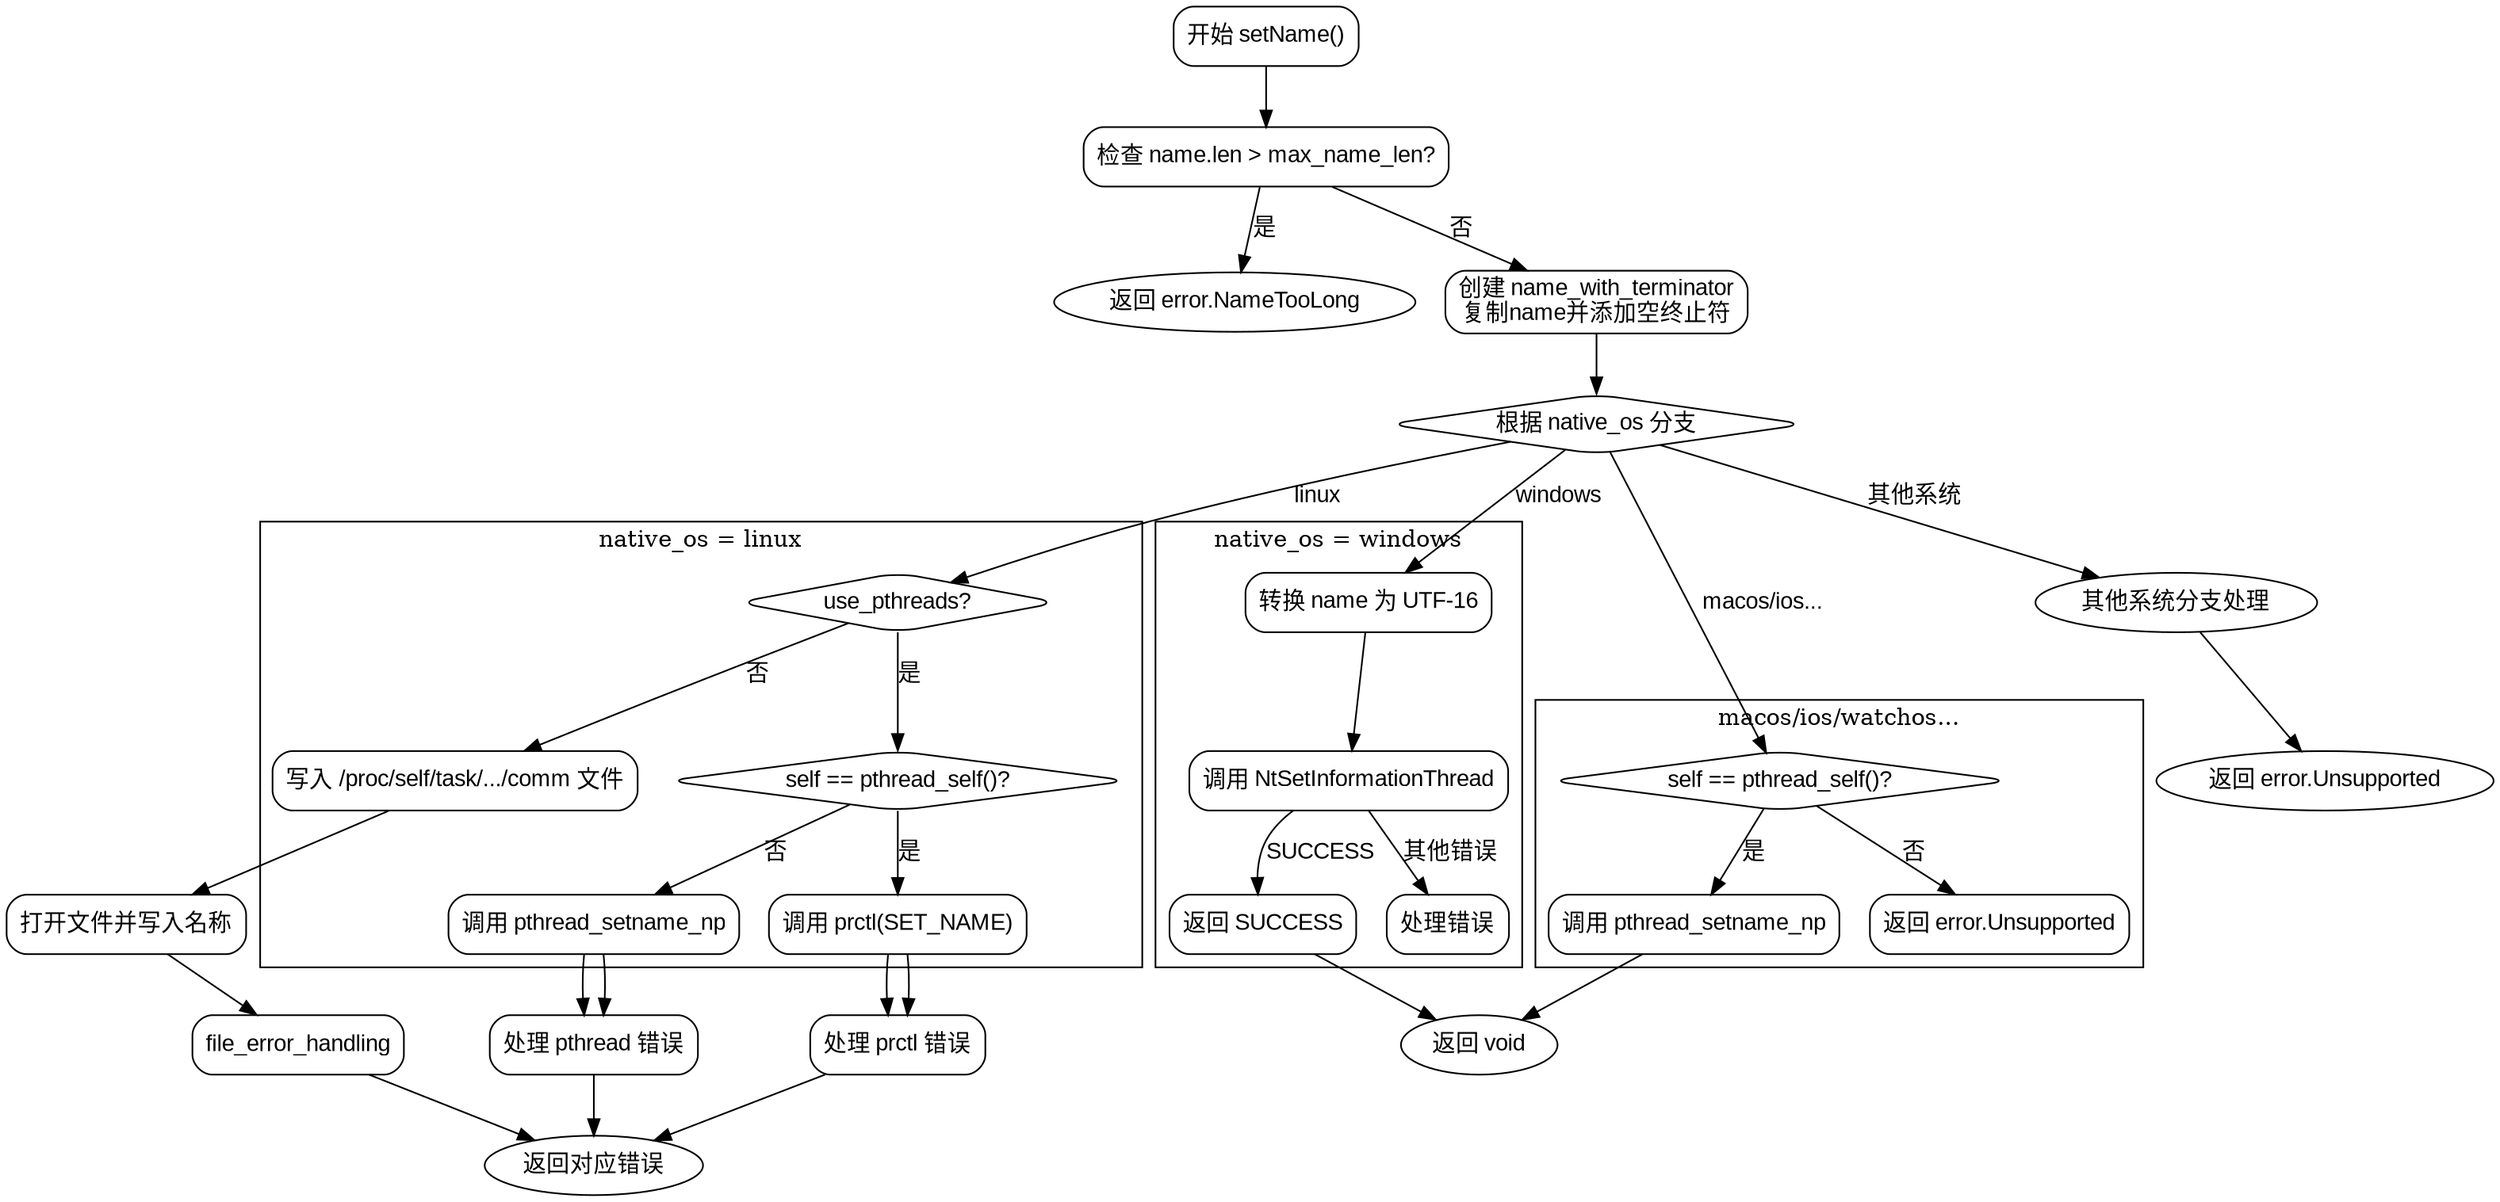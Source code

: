 
digraph flowchart {
    node [shape=rectangle, style="rounded", fontname="Arial"];
    edge [fontname="Arial"];

    start [label="开始 setName()"];
    check_length [label="检查 name.len > max_name_len?"];
    error_name_toolong [label="返回 error.NameTooLong", shape=ellipse];
    create_name_terminator [label="创建 name_with_terminator\n复制name并添加空终止符"];
    switch_os [label="根据 native_os 分支", shape=diamond];

    // Linux 分支
    subgraph cluster_linux {
        label="native_os = linux";
        linux_use_pthreads [label="use_pthreads?", shape=diamond];
        linux_self_thread [label="self == pthread_self()?", shape=diamond];
        prctl_call [label="调用 prctl(SET_NAME)"];
        pthread_setname_np_call [label="调用 pthread_setname_np"];
        proc_write [label="写入 /proc/self/task/.../comm 文件"];
    }

    // Windows 分支
    subgraph cluster_windows {
        label="native_os = windows";
        windows_convert [label="转换 name 为 UTF-16"];
        nt_setinfo [label="调用 NtSetInformationThread"];
        windows_success [label="返回 SUCCESS"];
        windows_error [label="处理错误"];
    }

    // macOS/iOS 分支
    subgraph cluster_macos {
        label="macos/ios/watchos...";
        macos_self_thread [label="self == pthread_self()?", shape=diamond];
        pthread_setname_macos [label="调用 pthread_setname_np"];
        macos_error [label="返回 error.Unsupported"];
    }

    // Other OS branches (collapsed for brevity)
    other_os [label="其他系统分支处理", shape=ellipse];
    return_unsupported [label="返回 error.Unsupported", shape=ellipse];

    // 通用连接
    start -> check_length;
    check_length -> error_name_toolong [label="是"];
    check_length -> create_name_terminator [label="否"];
    create_name_terminator -> switch_os;

    // Linux 分支连接
    switch_os -> linux_use_pthreads [label="linux"];
    linux_use_pthreads -> linux_self_thread [label="是"];
    linux_use_pthreads -> proc_write [label="否"];
    linux_self_thread -> prctl_call [label="是"];
    linux_self_thread -> pthread_setname_np_call [label="否"];
    prctl_call -> check_prctl_error;
    pthread_setname_np_call -> check_pthread_error;
    proc_write -> file_operations;

    // Windows 分支连接
    switch_os -> windows_convert [label="windows"];
    windows_convert -> nt_setinfo;
    nt_setinfo -> windows_success [label="SUCCESS"];
    nt_setinfo -> windows_error [label="其他错误"];

    // macOS 分支连接
    switch_os -> macos_self_thread [label="macos/ios..."];
    macos_self_thread -> pthread_setname_macos [label="是"];
    macos_self_thread -> macos_error [label="否"];

    // 其他系统分支
    switch_os -> other_os [label="其他系统"];
    other_os -> return_unsupported;

    // 错误处理节点 (示例)
    check_prctl_error [label="处理 prctl 错误"];
    check_pthread_error [label="处理 pthread 错误"];
    file_operations [label="打开文件并写入名称"];

    // 连接错误处理
    prctl_call -> check_prctl_error -> return_error;
    pthread_setname_np_call -> check_pthread_error -> return_error;
    file_operations -> file_error_handling -> return_error;

    // 最终返回节点
    return_error [label="返回对应错误", shape=ellipse];
    return_success [label="返回 void", shape=ellipse];
    windows_success -> return_success;
    pthread_setname_macos -> return_success;
}
